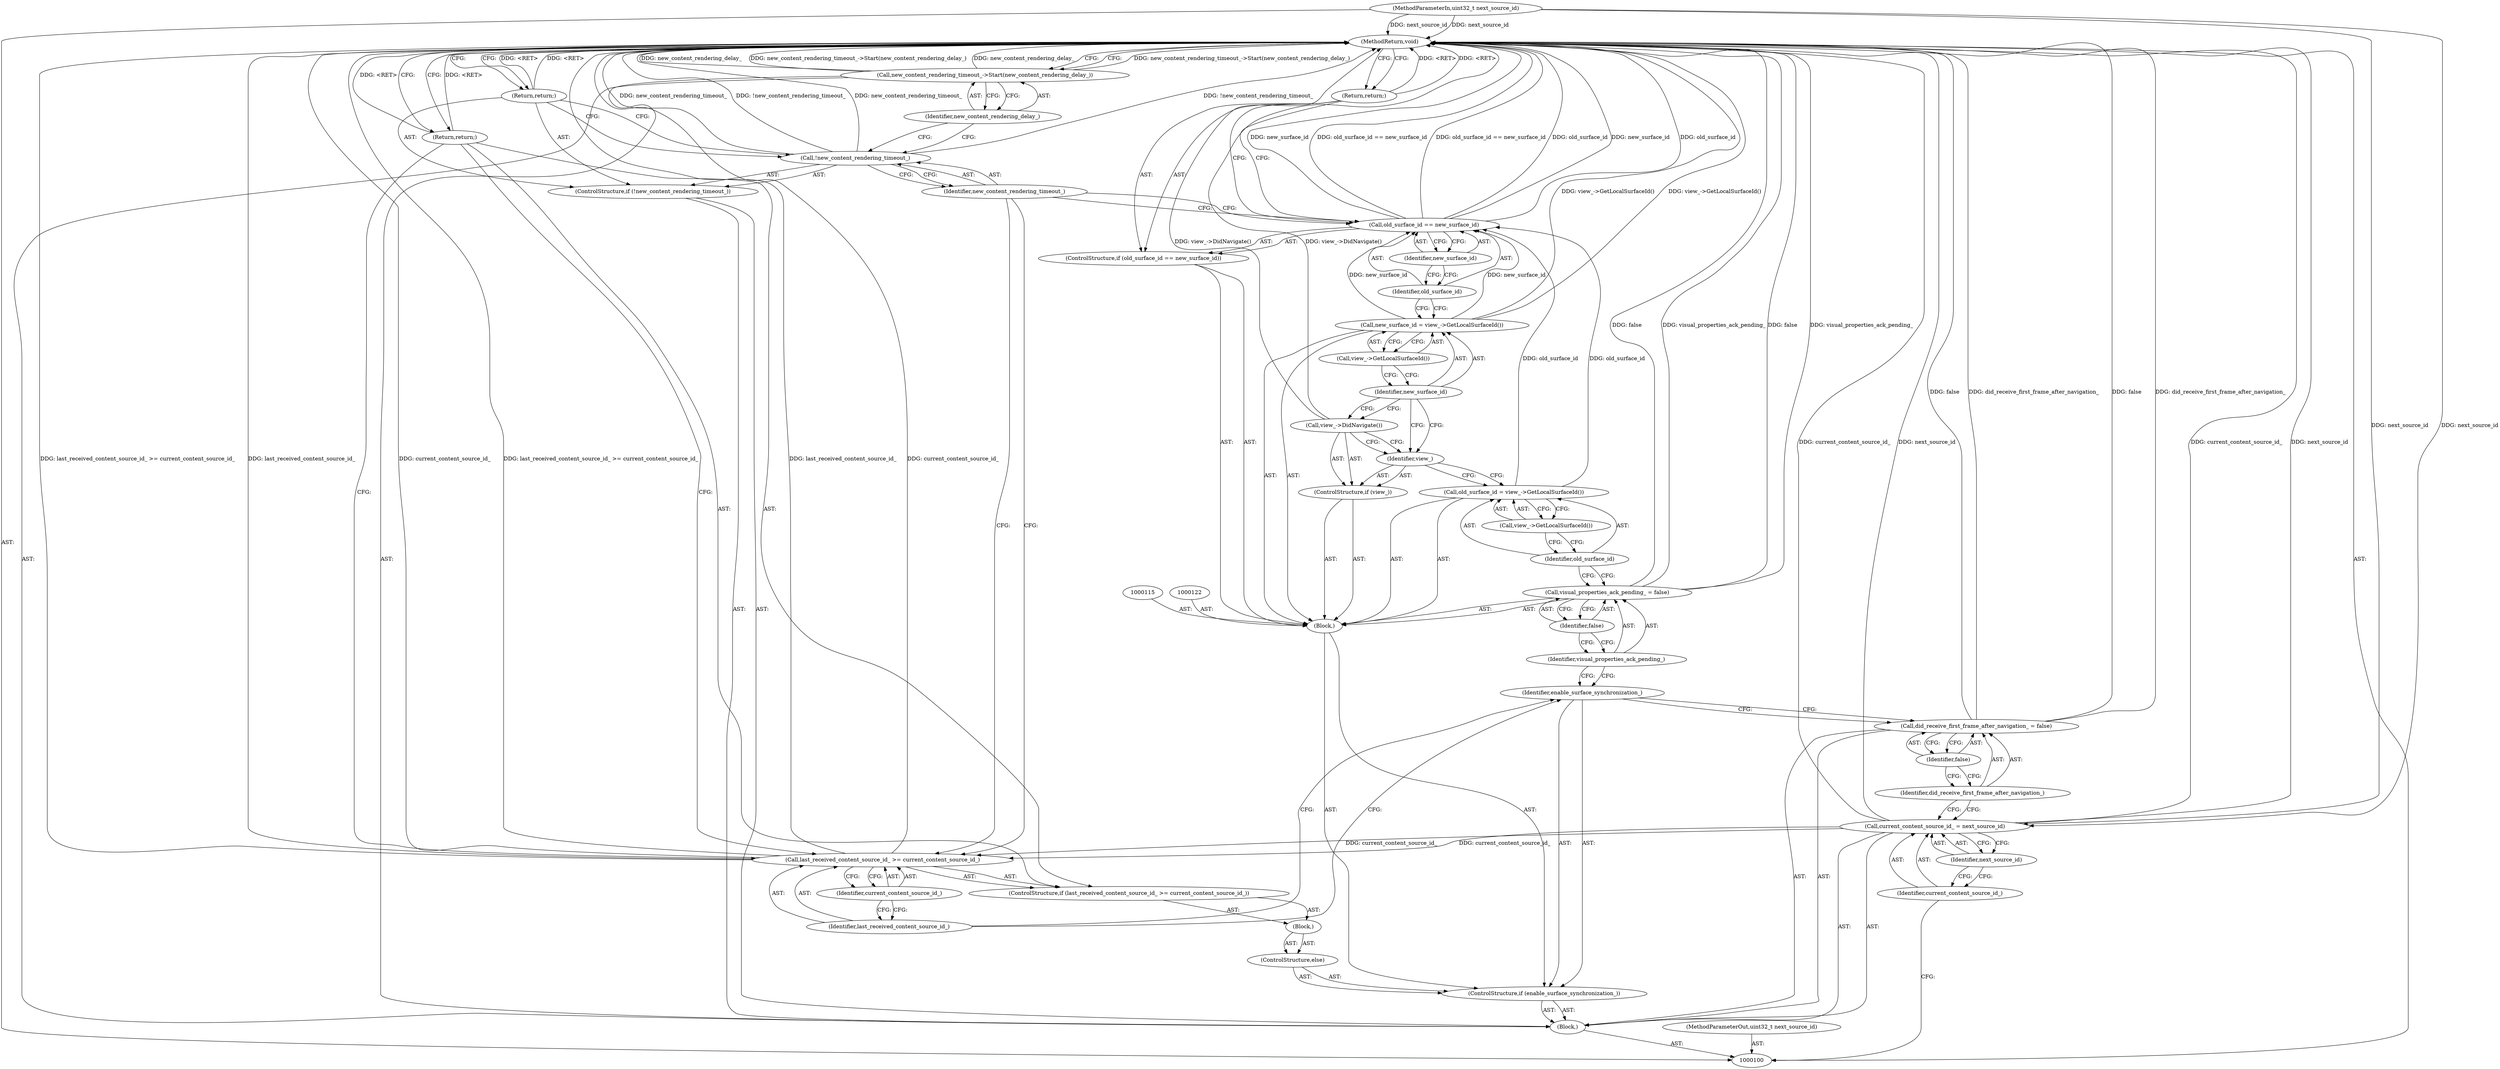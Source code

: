 digraph "1_Chrome_7da6c3419fd172405bcece1ae4ec6ec8316cd345" {
"1000144" [label="(MethodReturn,void)"];
"1000101" [label="(MethodParameterIn,uint32_t next_source_id)"];
"1000179" [label="(MethodParameterOut,uint32_t next_source_id)"];
"1000102" [label="(Block,)"];
"1000123" [label="(Call,new_surface_id = view_->GetLocalSurfaceId())"];
"1000124" [label="(Identifier,new_surface_id)"];
"1000111" [label="(Block,)"];
"1000125" [label="(Call,view_->GetLocalSurfaceId())"];
"1000129" [label="(Identifier,new_surface_id)"];
"1000126" [label="(ControlStructure,if (old_surface_id == new_surface_id))"];
"1000127" [label="(Call,old_surface_id == new_surface_id)"];
"1000128" [label="(Identifier,old_surface_id)"];
"1000130" [label="(Return,return;)"];
"1000132" [label="(Block,)"];
"1000131" [label="(ControlStructure,else)"];
"1000133" [label="(ControlStructure,if (last_received_content_source_id_ >= current_content_source_id_))"];
"1000136" [label="(Identifier,current_content_source_id_)"];
"1000134" [label="(Call,last_received_content_source_id_ >= current_content_source_id_)"];
"1000135" [label="(Identifier,last_received_content_source_id_)"];
"1000137" [label="(Return,return;)"];
"1000138" [label="(ControlStructure,if (!new_content_rendering_timeout_))"];
"1000139" [label="(Call,!new_content_rendering_timeout_)"];
"1000140" [label="(Identifier,new_content_rendering_timeout_)"];
"1000141" [label="(Return,return;)"];
"1000103" [label="(Call,current_content_source_id_ = next_source_id)"];
"1000104" [label="(Identifier,current_content_source_id_)"];
"1000105" [label="(Identifier,next_source_id)"];
"1000142" [label="(Call,new_content_rendering_timeout_->Start(new_content_rendering_delay_))"];
"1000143" [label="(Identifier,new_content_rendering_delay_)"];
"1000106" [label="(Call,did_receive_first_frame_after_navigation_ = false)"];
"1000107" [label="(Identifier,did_receive_first_frame_after_navigation_)"];
"1000108" [label="(Identifier,false)"];
"1000109" [label="(ControlStructure,if (enable_surface_synchronization_))"];
"1000110" [label="(Identifier,enable_surface_synchronization_)"];
"1000114" [label="(Identifier,false)"];
"1000112" [label="(Call,visual_properties_ack_pending_ = false)"];
"1000113" [label="(Identifier,visual_properties_ack_pending_)"];
"1000116" [label="(Call,old_surface_id = view_->GetLocalSurfaceId())"];
"1000117" [label="(Identifier,old_surface_id)"];
"1000118" [label="(Call,view_->GetLocalSurfaceId())"];
"1000119" [label="(ControlStructure,if (view_))"];
"1000120" [label="(Identifier,view_)"];
"1000121" [label="(Call,view_->DidNavigate())"];
"1000144" -> "1000100"  [label="AST: "];
"1000144" -> "1000130"  [label="CFG: "];
"1000144" -> "1000137"  [label="CFG: "];
"1000144" -> "1000141"  [label="CFG: "];
"1000144" -> "1000142"  [label="CFG: "];
"1000142" -> "1000144"  [label="DDG: new_content_rendering_timeout_->Start(new_content_rendering_delay_)"];
"1000142" -> "1000144"  [label="DDG: new_content_rendering_delay_"];
"1000123" -> "1000144"  [label="DDG: view_->GetLocalSurfaceId()"];
"1000106" -> "1000144"  [label="DDG: false"];
"1000106" -> "1000144"  [label="DDG: did_receive_first_frame_after_navigation_"];
"1000103" -> "1000144"  [label="DDG: current_content_source_id_"];
"1000103" -> "1000144"  [label="DDG: next_source_id"];
"1000112" -> "1000144"  [label="DDG: false"];
"1000112" -> "1000144"  [label="DDG: visual_properties_ack_pending_"];
"1000139" -> "1000144"  [label="DDG: new_content_rendering_timeout_"];
"1000139" -> "1000144"  [label="DDG: !new_content_rendering_timeout_"];
"1000121" -> "1000144"  [label="DDG: view_->DidNavigate()"];
"1000127" -> "1000144"  [label="DDG: old_surface_id == new_surface_id"];
"1000127" -> "1000144"  [label="DDG: old_surface_id"];
"1000127" -> "1000144"  [label="DDG: new_surface_id"];
"1000134" -> "1000144"  [label="DDG: last_received_content_source_id_ >= current_content_source_id_"];
"1000134" -> "1000144"  [label="DDG: last_received_content_source_id_"];
"1000134" -> "1000144"  [label="DDG: current_content_source_id_"];
"1000101" -> "1000144"  [label="DDG: next_source_id"];
"1000137" -> "1000144"  [label="DDG: <RET>"];
"1000130" -> "1000144"  [label="DDG: <RET>"];
"1000141" -> "1000144"  [label="DDG: <RET>"];
"1000101" -> "1000100"  [label="AST: "];
"1000101" -> "1000144"  [label="DDG: next_source_id"];
"1000101" -> "1000103"  [label="DDG: next_source_id"];
"1000179" -> "1000100"  [label="AST: "];
"1000102" -> "1000100"  [label="AST: "];
"1000103" -> "1000102"  [label="AST: "];
"1000106" -> "1000102"  [label="AST: "];
"1000109" -> "1000102"  [label="AST: "];
"1000138" -> "1000102"  [label="AST: "];
"1000142" -> "1000102"  [label="AST: "];
"1000123" -> "1000111"  [label="AST: "];
"1000123" -> "1000125"  [label="CFG: "];
"1000124" -> "1000123"  [label="AST: "];
"1000125" -> "1000123"  [label="AST: "];
"1000128" -> "1000123"  [label="CFG: "];
"1000123" -> "1000144"  [label="DDG: view_->GetLocalSurfaceId()"];
"1000123" -> "1000127"  [label="DDG: new_surface_id"];
"1000124" -> "1000123"  [label="AST: "];
"1000124" -> "1000121"  [label="CFG: "];
"1000124" -> "1000120"  [label="CFG: "];
"1000125" -> "1000124"  [label="CFG: "];
"1000111" -> "1000109"  [label="AST: "];
"1000112" -> "1000111"  [label="AST: "];
"1000115" -> "1000111"  [label="AST: "];
"1000116" -> "1000111"  [label="AST: "];
"1000119" -> "1000111"  [label="AST: "];
"1000122" -> "1000111"  [label="AST: "];
"1000123" -> "1000111"  [label="AST: "];
"1000126" -> "1000111"  [label="AST: "];
"1000125" -> "1000123"  [label="AST: "];
"1000125" -> "1000124"  [label="CFG: "];
"1000123" -> "1000125"  [label="CFG: "];
"1000129" -> "1000127"  [label="AST: "];
"1000129" -> "1000128"  [label="CFG: "];
"1000127" -> "1000129"  [label="CFG: "];
"1000126" -> "1000111"  [label="AST: "];
"1000127" -> "1000126"  [label="AST: "];
"1000130" -> "1000126"  [label="AST: "];
"1000127" -> "1000126"  [label="AST: "];
"1000127" -> "1000129"  [label="CFG: "];
"1000128" -> "1000127"  [label="AST: "];
"1000129" -> "1000127"  [label="AST: "];
"1000130" -> "1000127"  [label="CFG: "];
"1000140" -> "1000127"  [label="CFG: "];
"1000127" -> "1000144"  [label="DDG: old_surface_id == new_surface_id"];
"1000127" -> "1000144"  [label="DDG: old_surface_id"];
"1000127" -> "1000144"  [label="DDG: new_surface_id"];
"1000116" -> "1000127"  [label="DDG: old_surface_id"];
"1000123" -> "1000127"  [label="DDG: new_surface_id"];
"1000128" -> "1000127"  [label="AST: "];
"1000128" -> "1000123"  [label="CFG: "];
"1000129" -> "1000128"  [label="CFG: "];
"1000130" -> "1000126"  [label="AST: "];
"1000130" -> "1000127"  [label="CFG: "];
"1000144" -> "1000130"  [label="CFG: "];
"1000130" -> "1000144"  [label="DDG: <RET>"];
"1000132" -> "1000131"  [label="AST: "];
"1000133" -> "1000132"  [label="AST: "];
"1000131" -> "1000109"  [label="AST: "];
"1000132" -> "1000131"  [label="AST: "];
"1000133" -> "1000132"  [label="AST: "];
"1000134" -> "1000133"  [label="AST: "];
"1000137" -> "1000133"  [label="AST: "];
"1000136" -> "1000134"  [label="AST: "];
"1000136" -> "1000135"  [label="CFG: "];
"1000134" -> "1000136"  [label="CFG: "];
"1000134" -> "1000133"  [label="AST: "];
"1000134" -> "1000136"  [label="CFG: "];
"1000135" -> "1000134"  [label="AST: "];
"1000136" -> "1000134"  [label="AST: "];
"1000137" -> "1000134"  [label="CFG: "];
"1000140" -> "1000134"  [label="CFG: "];
"1000134" -> "1000144"  [label="DDG: last_received_content_source_id_ >= current_content_source_id_"];
"1000134" -> "1000144"  [label="DDG: last_received_content_source_id_"];
"1000134" -> "1000144"  [label="DDG: current_content_source_id_"];
"1000103" -> "1000134"  [label="DDG: current_content_source_id_"];
"1000135" -> "1000134"  [label="AST: "];
"1000135" -> "1000110"  [label="CFG: "];
"1000136" -> "1000135"  [label="CFG: "];
"1000137" -> "1000133"  [label="AST: "];
"1000137" -> "1000134"  [label="CFG: "];
"1000144" -> "1000137"  [label="CFG: "];
"1000137" -> "1000144"  [label="DDG: <RET>"];
"1000138" -> "1000102"  [label="AST: "];
"1000139" -> "1000138"  [label="AST: "];
"1000141" -> "1000138"  [label="AST: "];
"1000139" -> "1000138"  [label="AST: "];
"1000139" -> "1000140"  [label="CFG: "];
"1000140" -> "1000139"  [label="AST: "];
"1000141" -> "1000139"  [label="CFG: "];
"1000143" -> "1000139"  [label="CFG: "];
"1000139" -> "1000144"  [label="DDG: new_content_rendering_timeout_"];
"1000139" -> "1000144"  [label="DDG: !new_content_rendering_timeout_"];
"1000140" -> "1000139"  [label="AST: "];
"1000140" -> "1000127"  [label="CFG: "];
"1000140" -> "1000134"  [label="CFG: "];
"1000139" -> "1000140"  [label="CFG: "];
"1000141" -> "1000138"  [label="AST: "];
"1000141" -> "1000139"  [label="CFG: "];
"1000144" -> "1000141"  [label="CFG: "];
"1000141" -> "1000144"  [label="DDG: <RET>"];
"1000103" -> "1000102"  [label="AST: "];
"1000103" -> "1000105"  [label="CFG: "];
"1000104" -> "1000103"  [label="AST: "];
"1000105" -> "1000103"  [label="AST: "];
"1000107" -> "1000103"  [label="CFG: "];
"1000103" -> "1000144"  [label="DDG: current_content_source_id_"];
"1000103" -> "1000144"  [label="DDG: next_source_id"];
"1000101" -> "1000103"  [label="DDG: next_source_id"];
"1000103" -> "1000134"  [label="DDG: current_content_source_id_"];
"1000104" -> "1000103"  [label="AST: "];
"1000104" -> "1000100"  [label="CFG: "];
"1000105" -> "1000104"  [label="CFG: "];
"1000105" -> "1000103"  [label="AST: "];
"1000105" -> "1000104"  [label="CFG: "];
"1000103" -> "1000105"  [label="CFG: "];
"1000142" -> "1000102"  [label="AST: "];
"1000142" -> "1000143"  [label="CFG: "];
"1000143" -> "1000142"  [label="AST: "];
"1000144" -> "1000142"  [label="CFG: "];
"1000142" -> "1000144"  [label="DDG: new_content_rendering_timeout_->Start(new_content_rendering_delay_)"];
"1000142" -> "1000144"  [label="DDG: new_content_rendering_delay_"];
"1000143" -> "1000142"  [label="AST: "];
"1000143" -> "1000139"  [label="CFG: "];
"1000142" -> "1000143"  [label="CFG: "];
"1000106" -> "1000102"  [label="AST: "];
"1000106" -> "1000108"  [label="CFG: "];
"1000107" -> "1000106"  [label="AST: "];
"1000108" -> "1000106"  [label="AST: "];
"1000110" -> "1000106"  [label="CFG: "];
"1000106" -> "1000144"  [label="DDG: false"];
"1000106" -> "1000144"  [label="DDG: did_receive_first_frame_after_navigation_"];
"1000107" -> "1000106"  [label="AST: "];
"1000107" -> "1000103"  [label="CFG: "];
"1000108" -> "1000107"  [label="CFG: "];
"1000108" -> "1000106"  [label="AST: "];
"1000108" -> "1000107"  [label="CFG: "];
"1000106" -> "1000108"  [label="CFG: "];
"1000109" -> "1000102"  [label="AST: "];
"1000110" -> "1000109"  [label="AST: "];
"1000111" -> "1000109"  [label="AST: "];
"1000131" -> "1000109"  [label="AST: "];
"1000110" -> "1000109"  [label="AST: "];
"1000110" -> "1000106"  [label="CFG: "];
"1000113" -> "1000110"  [label="CFG: "];
"1000135" -> "1000110"  [label="CFG: "];
"1000114" -> "1000112"  [label="AST: "];
"1000114" -> "1000113"  [label="CFG: "];
"1000112" -> "1000114"  [label="CFG: "];
"1000112" -> "1000111"  [label="AST: "];
"1000112" -> "1000114"  [label="CFG: "];
"1000113" -> "1000112"  [label="AST: "];
"1000114" -> "1000112"  [label="AST: "];
"1000117" -> "1000112"  [label="CFG: "];
"1000112" -> "1000144"  [label="DDG: false"];
"1000112" -> "1000144"  [label="DDG: visual_properties_ack_pending_"];
"1000113" -> "1000112"  [label="AST: "];
"1000113" -> "1000110"  [label="CFG: "];
"1000114" -> "1000113"  [label="CFG: "];
"1000116" -> "1000111"  [label="AST: "];
"1000116" -> "1000118"  [label="CFG: "];
"1000117" -> "1000116"  [label="AST: "];
"1000118" -> "1000116"  [label="AST: "];
"1000120" -> "1000116"  [label="CFG: "];
"1000116" -> "1000127"  [label="DDG: old_surface_id"];
"1000117" -> "1000116"  [label="AST: "];
"1000117" -> "1000112"  [label="CFG: "];
"1000118" -> "1000117"  [label="CFG: "];
"1000118" -> "1000116"  [label="AST: "];
"1000118" -> "1000117"  [label="CFG: "];
"1000116" -> "1000118"  [label="CFG: "];
"1000119" -> "1000111"  [label="AST: "];
"1000120" -> "1000119"  [label="AST: "];
"1000121" -> "1000119"  [label="AST: "];
"1000120" -> "1000119"  [label="AST: "];
"1000120" -> "1000116"  [label="CFG: "];
"1000121" -> "1000120"  [label="CFG: "];
"1000124" -> "1000120"  [label="CFG: "];
"1000121" -> "1000119"  [label="AST: "];
"1000121" -> "1000120"  [label="CFG: "];
"1000124" -> "1000121"  [label="CFG: "];
"1000121" -> "1000144"  [label="DDG: view_->DidNavigate()"];
}
